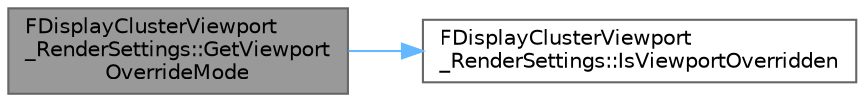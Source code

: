 digraph "FDisplayClusterViewport_RenderSettings::GetViewportOverrideMode"
{
 // INTERACTIVE_SVG=YES
 // LATEX_PDF_SIZE
  bgcolor="transparent";
  edge [fontname=Helvetica,fontsize=10,labelfontname=Helvetica,labelfontsize=10];
  node [fontname=Helvetica,fontsize=10,shape=box,height=0.2,width=0.4];
  rankdir="LR";
  Node1 [id="Node000001",label="FDisplayClusterViewport\l_RenderSettings::GetViewport\lOverrideMode",height=0.2,width=0.4,color="gray40", fillcolor="grey60", style="filled", fontcolor="black",tooltip="Getting the override mode that is currently in use."];
  Node1 -> Node2 [id="edge1_Node000001_Node000002",color="steelblue1",style="solid",tooltip=" "];
  Node2 [id="Node000002",label="FDisplayClusterViewport\l_RenderSettings::IsViewportOverridden",height=0.2,width=0.4,color="grey40", fillcolor="white", style="filled",URL="$d3/da3/classFDisplayClusterViewport__RenderSettings.html#a8457de2eeb4d3a753c992802c54c8ea0",tooltip="The viewport can be overridden from another viewport."];
}

